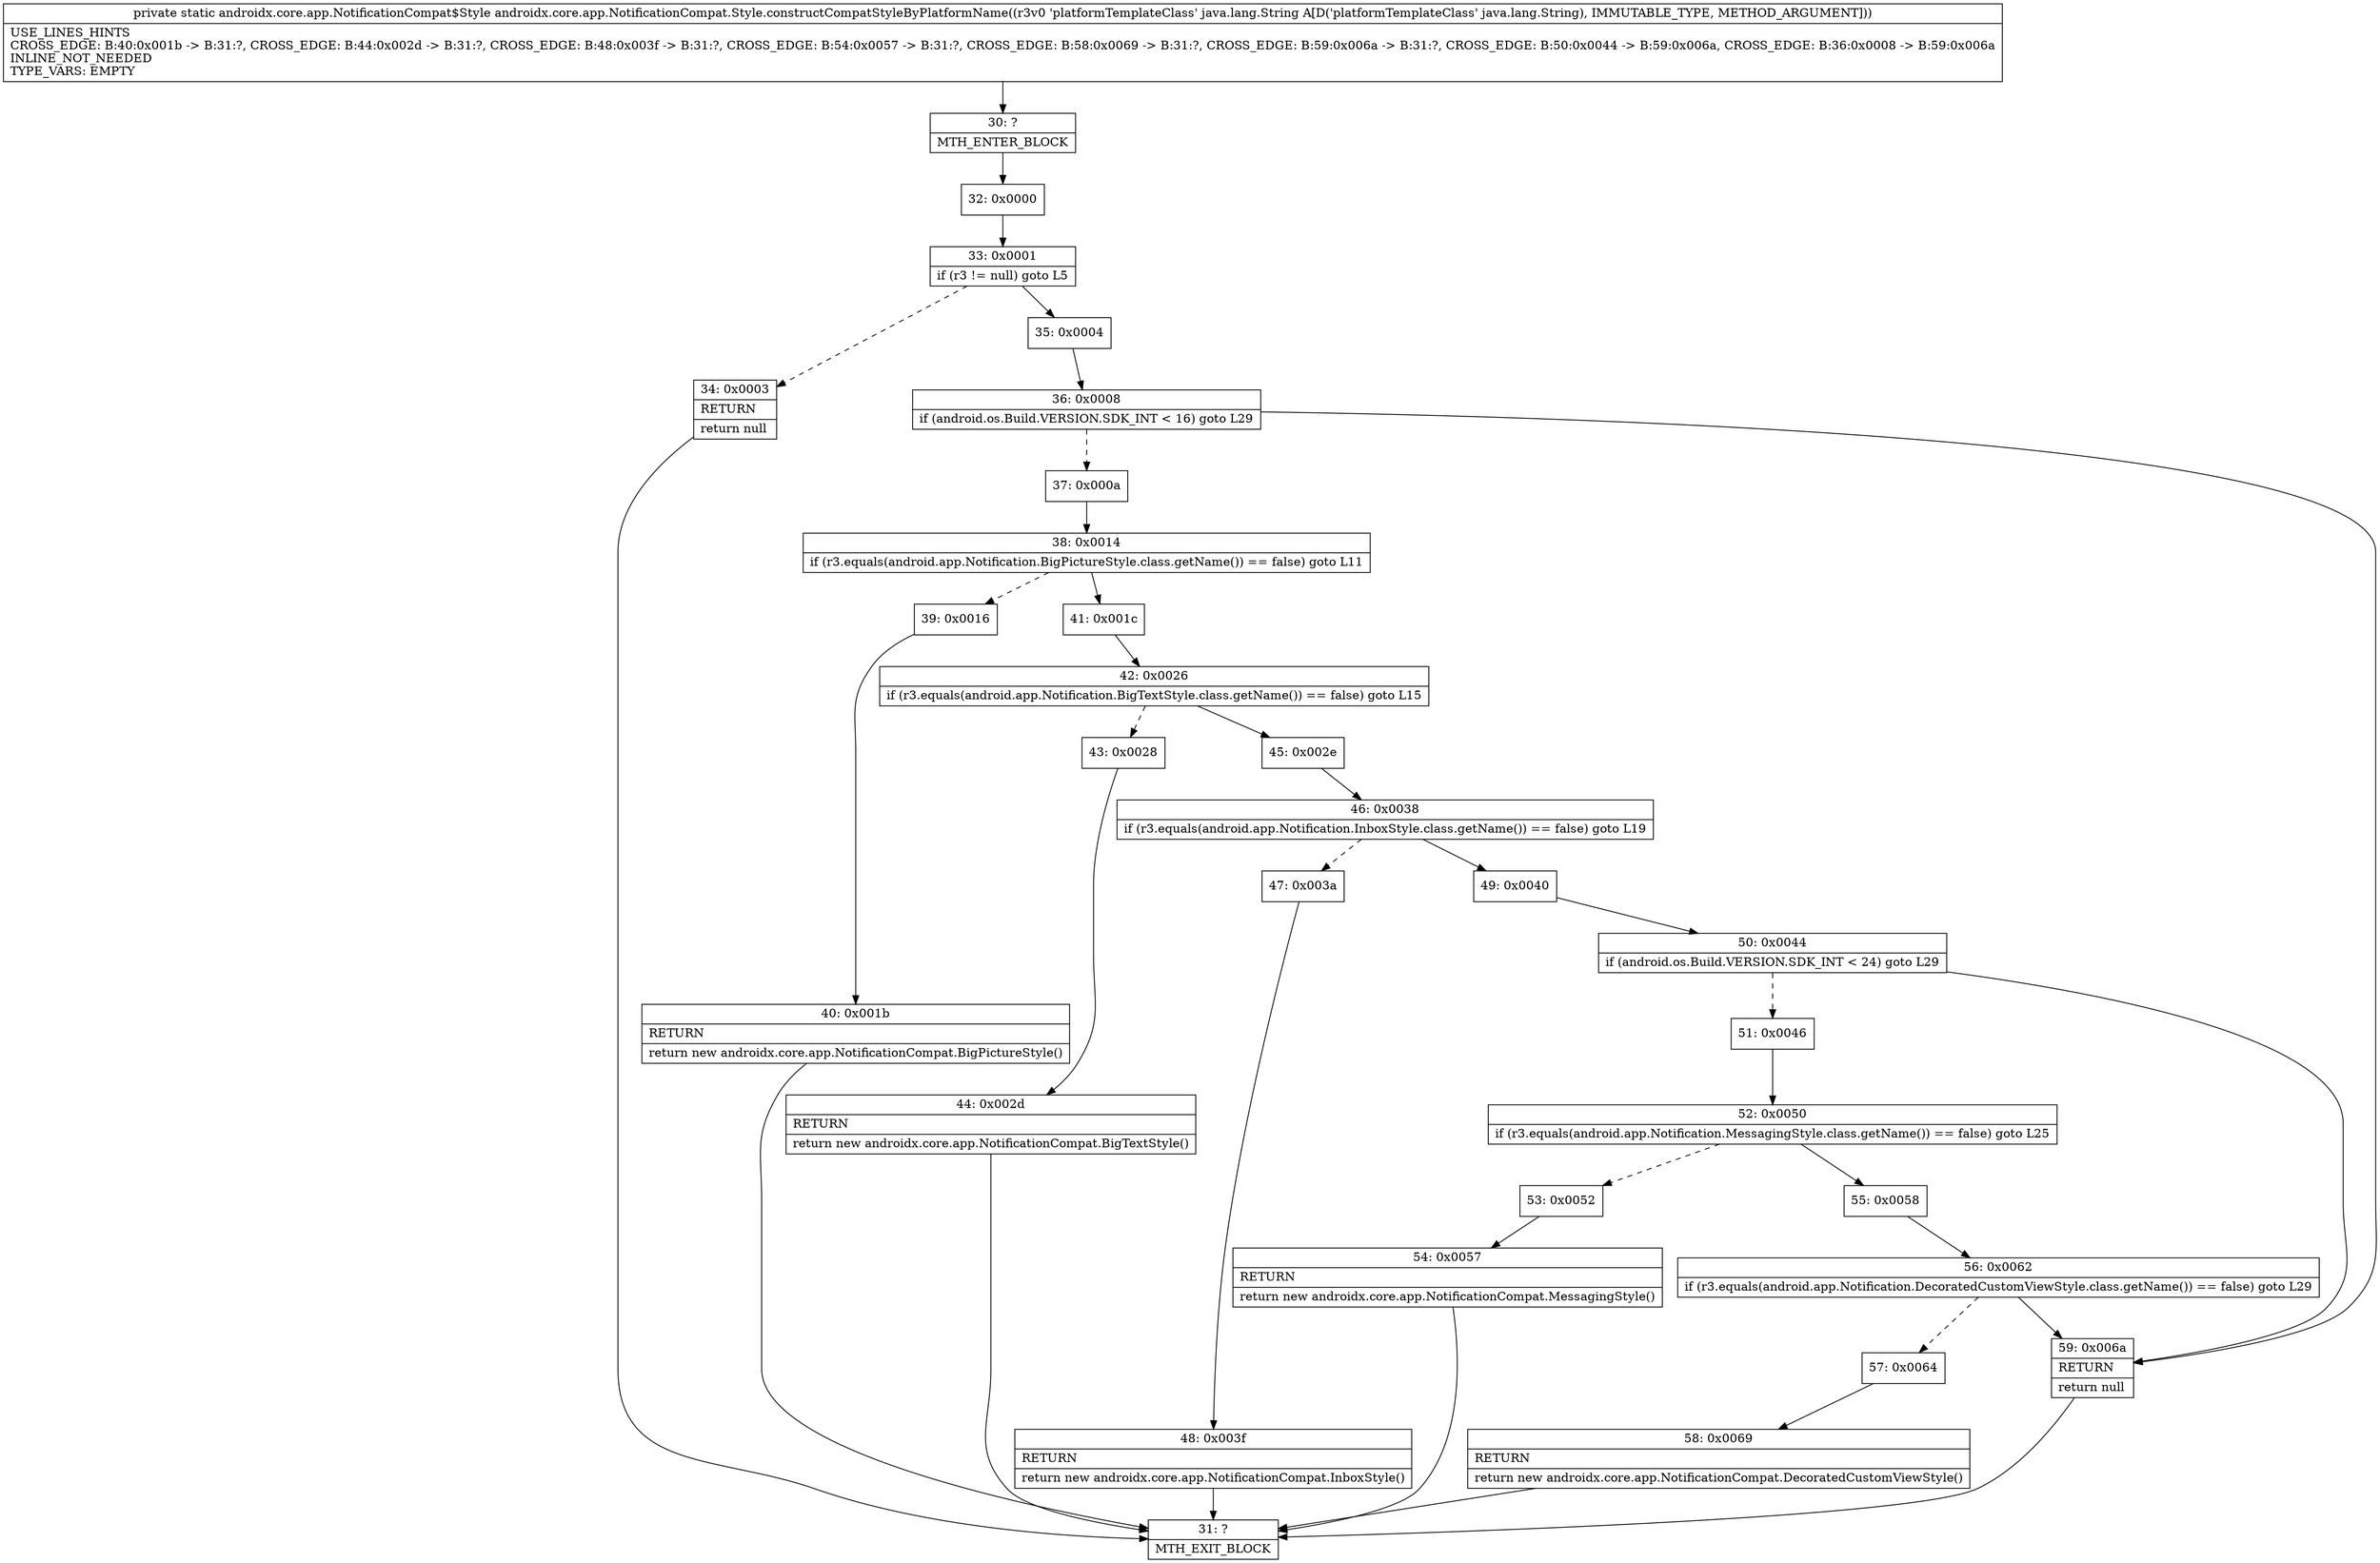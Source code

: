 digraph "CFG forandroidx.core.app.NotificationCompat.Style.constructCompatStyleByPlatformName(Ljava\/lang\/String;)Landroidx\/core\/app\/NotificationCompat$Style;" {
Node_30 [shape=record,label="{30\:\ ?|MTH_ENTER_BLOCK\l}"];
Node_32 [shape=record,label="{32\:\ 0x0000}"];
Node_33 [shape=record,label="{33\:\ 0x0001|if (r3 != null) goto L5\l}"];
Node_34 [shape=record,label="{34\:\ 0x0003|RETURN\l|return null\l}"];
Node_31 [shape=record,label="{31\:\ ?|MTH_EXIT_BLOCK\l}"];
Node_35 [shape=record,label="{35\:\ 0x0004}"];
Node_36 [shape=record,label="{36\:\ 0x0008|if (android.os.Build.VERSION.SDK_INT \< 16) goto L29\l}"];
Node_37 [shape=record,label="{37\:\ 0x000a}"];
Node_38 [shape=record,label="{38\:\ 0x0014|if (r3.equals(android.app.Notification.BigPictureStyle.class.getName()) == false) goto L11\l}"];
Node_39 [shape=record,label="{39\:\ 0x0016}"];
Node_40 [shape=record,label="{40\:\ 0x001b|RETURN\l|return new androidx.core.app.NotificationCompat.BigPictureStyle()\l}"];
Node_41 [shape=record,label="{41\:\ 0x001c}"];
Node_42 [shape=record,label="{42\:\ 0x0026|if (r3.equals(android.app.Notification.BigTextStyle.class.getName()) == false) goto L15\l}"];
Node_43 [shape=record,label="{43\:\ 0x0028}"];
Node_44 [shape=record,label="{44\:\ 0x002d|RETURN\l|return new androidx.core.app.NotificationCompat.BigTextStyle()\l}"];
Node_45 [shape=record,label="{45\:\ 0x002e}"];
Node_46 [shape=record,label="{46\:\ 0x0038|if (r3.equals(android.app.Notification.InboxStyle.class.getName()) == false) goto L19\l}"];
Node_47 [shape=record,label="{47\:\ 0x003a}"];
Node_48 [shape=record,label="{48\:\ 0x003f|RETURN\l|return new androidx.core.app.NotificationCompat.InboxStyle()\l}"];
Node_49 [shape=record,label="{49\:\ 0x0040}"];
Node_50 [shape=record,label="{50\:\ 0x0044|if (android.os.Build.VERSION.SDK_INT \< 24) goto L29\l}"];
Node_51 [shape=record,label="{51\:\ 0x0046}"];
Node_52 [shape=record,label="{52\:\ 0x0050|if (r3.equals(android.app.Notification.MessagingStyle.class.getName()) == false) goto L25\l}"];
Node_53 [shape=record,label="{53\:\ 0x0052}"];
Node_54 [shape=record,label="{54\:\ 0x0057|RETURN\l|return new androidx.core.app.NotificationCompat.MessagingStyle()\l}"];
Node_55 [shape=record,label="{55\:\ 0x0058}"];
Node_56 [shape=record,label="{56\:\ 0x0062|if (r3.equals(android.app.Notification.DecoratedCustomViewStyle.class.getName()) == false) goto L29\l}"];
Node_57 [shape=record,label="{57\:\ 0x0064}"];
Node_58 [shape=record,label="{58\:\ 0x0069|RETURN\l|return new androidx.core.app.NotificationCompat.DecoratedCustomViewStyle()\l}"];
Node_59 [shape=record,label="{59\:\ 0x006a|RETURN\l|return null\l}"];
MethodNode[shape=record,label="{private static androidx.core.app.NotificationCompat$Style androidx.core.app.NotificationCompat.Style.constructCompatStyleByPlatformName((r3v0 'platformTemplateClass' java.lang.String A[D('platformTemplateClass' java.lang.String), IMMUTABLE_TYPE, METHOD_ARGUMENT]))  | USE_LINES_HINTS\lCROSS_EDGE: B:40:0x001b \-\> B:31:?, CROSS_EDGE: B:44:0x002d \-\> B:31:?, CROSS_EDGE: B:48:0x003f \-\> B:31:?, CROSS_EDGE: B:54:0x0057 \-\> B:31:?, CROSS_EDGE: B:58:0x0069 \-\> B:31:?, CROSS_EDGE: B:59:0x006a \-\> B:31:?, CROSS_EDGE: B:50:0x0044 \-\> B:59:0x006a, CROSS_EDGE: B:36:0x0008 \-\> B:59:0x006a\lINLINE_NOT_NEEDED\lTYPE_VARS: EMPTY\l}"];
MethodNode -> Node_30;Node_30 -> Node_32;
Node_32 -> Node_33;
Node_33 -> Node_34[style=dashed];
Node_33 -> Node_35;
Node_34 -> Node_31;
Node_35 -> Node_36;
Node_36 -> Node_37[style=dashed];
Node_36 -> Node_59;
Node_37 -> Node_38;
Node_38 -> Node_39[style=dashed];
Node_38 -> Node_41;
Node_39 -> Node_40;
Node_40 -> Node_31;
Node_41 -> Node_42;
Node_42 -> Node_43[style=dashed];
Node_42 -> Node_45;
Node_43 -> Node_44;
Node_44 -> Node_31;
Node_45 -> Node_46;
Node_46 -> Node_47[style=dashed];
Node_46 -> Node_49;
Node_47 -> Node_48;
Node_48 -> Node_31;
Node_49 -> Node_50;
Node_50 -> Node_51[style=dashed];
Node_50 -> Node_59;
Node_51 -> Node_52;
Node_52 -> Node_53[style=dashed];
Node_52 -> Node_55;
Node_53 -> Node_54;
Node_54 -> Node_31;
Node_55 -> Node_56;
Node_56 -> Node_57[style=dashed];
Node_56 -> Node_59;
Node_57 -> Node_58;
Node_58 -> Node_31;
Node_59 -> Node_31;
}

